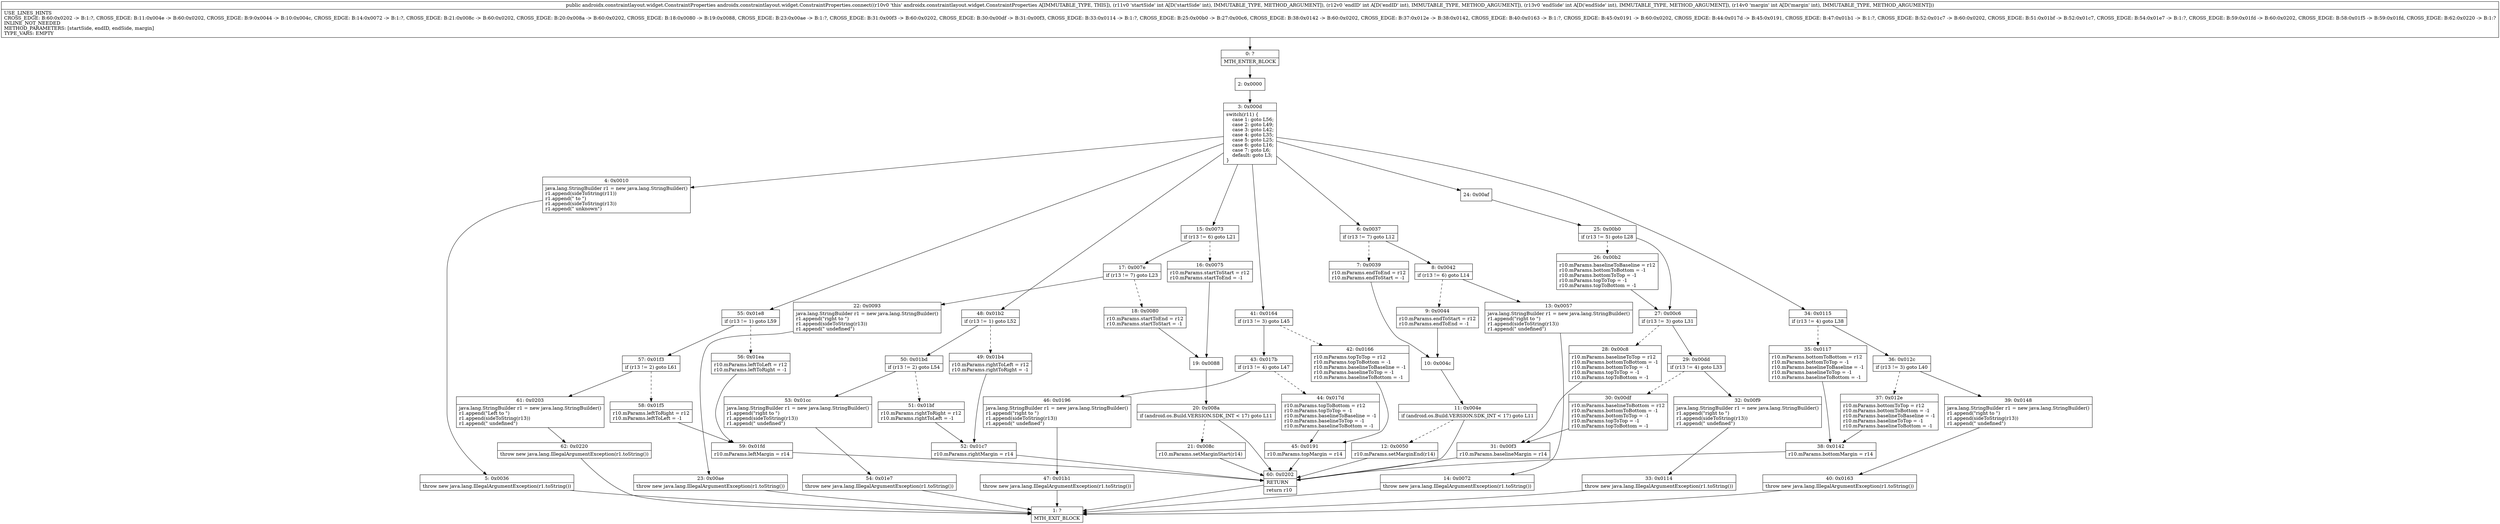digraph "CFG forandroidx.constraintlayout.widget.ConstraintProperties.connect(IIII)Landroidx\/constraintlayout\/widget\/ConstraintProperties;" {
Node_0 [shape=record,label="{0\:\ ?|MTH_ENTER_BLOCK\l}"];
Node_2 [shape=record,label="{2\:\ 0x0000}"];
Node_3 [shape=record,label="{3\:\ 0x000d|switch(r11) \{\l    case 1: goto L56;\l    case 2: goto L49;\l    case 3: goto L42;\l    case 4: goto L35;\l    case 5: goto L25;\l    case 6: goto L16;\l    case 7: goto L6;\l    default: goto L3;\l\}\l}"];
Node_4 [shape=record,label="{4\:\ 0x0010|java.lang.StringBuilder r1 = new java.lang.StringBuilder()\lr1.append(sideToString(r11))\lr1.append(\" to \")\lr1.append(sideToString(r13))\lr1.append(\" unknown\")\l}"];
Node_5 [shape=record,label="{5\:\ 0x0036|throw new java.lang.IllegalArgumentException(r1.toString())\l}"];
Node_1 [shape=record,label="{1\:\ ?|MTH_EXIT_BLOCK\l}"];
Node_6 [shape=record,label="{6\:\ 0x0037|if (r13 != 7) goto L12\l}"];
Node_7 [shape=record,label="{7\:\ 0x0039|r10.mParams.endToEnd = r12\lr10.mParams.endToStart = \-1\l}"];
Node_10 [shape=record,label="{10\:\ 0x004c}"];
Node_11 [shape=record,label="{11\:\ 0x004e|if (android.os.Build.VERSION.SDK_INT \< 17) goto L11\l}"];
Node_12 [shape=record,label="{12\:\ 0x0050|r10.mParams.setMarginEnd(r14)\l}"];
Node_60 [shape=record,label="{60\:\ 0x0202|RETURN\l|return r10\l}"];
Node_8 [shape=record,label="{8\:\ 0x0042|if (r13 != 6) goto L14\l}"];
Node_9 [shape=record,label="{9\:\ 0x0044|r10.mParams.endToStart = r12\lr10.mParams.endToEnd = \-1\l}"];
Node_13 [shape=record,label="{13\:\ 0x0057|java.lang.StringBuilder r1 = new java.lang.StringBuilder()\lr1.append(\"right to \")\lr1.append(sideToString(r13))\lr1.append(\" undefined\")\l}"];
Node_14 [shape=record,label="{14\:\ 0x0072|throw new java.lang.IllegalArgumentException(r1.toString())\l}"];
Node_15 [shape=record,label="{15\:\ 0x0073|if (r13 != 6) goto L21\l}"];
Node_16 [shape=record,label="{16\:\ 0x0075|r10.mParams.startToStart = r12\lr10.mParams.startToEnd = \-1\l}"];
Node_19 [shape=record,label="{19\:\ 0x0088}"];
Node_20 [shape=record,label="{20\:\ 0x008a|if (android.os.Build.VERSION.SDK_INT \< 17) goto L11\l}"];
Node_21 [shape=record,label="{21\:\ 0x008c|r10.mParams.setMarginStart(r14)\l}"];
Node_17 [shape=record,label="{17\:\ 0x007e|if (r13 != 7) goto L23\l}"];
Node_18 [shape=record,label="{18\:\ 0x0080|r10.mParams.startToEnd = r12\lr10.mParams.startToStart = \-1\l}"];
Node_22 [shape=record,label="{22\:\ 0x0093|java.lang.StringBuilder r1 = new java.lang.StringBuilder()\lr1.append(\"right to \")\lr1.append(sideToString(r13))\lr1.append(\" undefined\")\l}"];
Node_23 [shape=record,label="{23\:\ 0x00ae|throw new java.lang.IllegalArgumentException(r1.toString())\l}"];
Node_24 [shape=record,label="{24\:\ 0x00af}"];
Node_25 [shape=record,label="{25\:\ 0x00b0|if (r13 != 5) goto L28\l}"];
Node_26 [shape=record,label="{26\:\ 0x00b2|r10.mParams.baselineToBaseline = r12\lr10.mParams.bottomToBottom = \-1\lr10.mParams.bottomToTop = \-1\lr10.mParams.topToTop = \-1\lr10.mParams.topToBottom = \-1\l}"];
Node_27 [shape=record,label="{27\:\ 0x00c6|if (r13 != 3) goto L31\l}"];
Node_28 [shape=record,label="{28\:\ 0x00c8|r10.mParams.baselineToTop = r12\lr10.mParams.bottomToBottom = \-1\lr10.mParams.bottomToTop = \-1\lr10.mParams.topToTop = \-1\lr10.mParams.topToBottom = \-1\l}"];
Node_31 [shape=record,label="{31\:\ 0x00f3|r10.mParams.baselineMargin = r14\l}"];
Node_29 [shape=record,label="{29\:\ 0x00dd|if (r13 != 4) goto L33\l}"];
Node_30 [shape=record,label="{30\:\ 0x00df|r10.mParams.baselineToBottom = r12\lr10.mParams.bottomToBottom = \-1\lr10.mParams.bottomToTop = \-1\lr10.mParams.topToTop = \-1\lr10.mParams.topToBottom = \-1\l}"];
Node_32 [shape=record,label="{32\:\ 0x00f9|java.lang.StringBuilder r1 = new java.lang.StringBuilder()\lr1.append(\"right to \")\lr1.append(sideToString(r13))\lr1.append(\" undefined\")\l}"];
Node_33 [shape=record,label="{33\:\ 0x0114|throw new java.lang.IllegalArgumentException(r1.toString())\l}"];
Node_34 [shape=record,label="{34\:\ 0x0115|if (r13 != 4) goto L38\l}"];
Node_35 [shape=record,label="{35\:\ 0x0117|r10.mParams.bottomToBottom = r12\lr10.mParams.bottomToTop = \-1\lr10.mParams.baselineToBaseline = \-1\lr10.mParams.baselineToTop = \-1\lr10.mParams.baselineToBottom = \-1\l}"];
Node_38 [shape=record,label="{38\:\ 0x0142|r10.mParams.bottomMargin = r14\l}"];
Node_36 [shape=record,label="{36\:\ 0x012c|if (r13 != 3) goto L40\l}"];
Node_37 [shape=record,label="{37\:\ 0x012e|r10.mParams.bottomToTop = r12\lr10.mParams.bottomToBottom = \-1\lr10.mParams.baselineToBaseline = \-1\lr10.mParams.baselineToTop = \-1\lr10.mParams.baselineToBottom = \-1\l}"];
Node_39 [shape=record,label="{39\:\ 0x0148|java.lang.StringBuilder r1 = new java.lang.StringBuilder()\lr1.append(\"right to \")\lr1.append(sideToString(r13))\lr1.append(\" undefined\")\l}"];
Node_40 [shape=record,label="{40\:\ 0x0163|throw new java.lang.IllegalArgumentException(r1.toString())\l}"];
Node_41 [shape=record,label="{41\:\ 0x0164|if (r13 != 3) goto L45\l}"];
Node_42 [shape=record,label="{42\:\ 0x0166|r10.mParams.topToTop = r12\lr10.mParams.topToBottom = \-1\lr10.mParams.baselineToBaseline = \-1\lr10.mParams.baselineToTop = \-1\lr10.mParams.baselineToBottom = \-1\l}"];
Node_45 [shape=record,label="{45\:\ 0x0191|r10.mParams.topMargin = r14\l}"];
Node_43 [shape=record,label="{43\:\ 0x017b|if (r13 != 4) goto L47\l}"];
Node_44 [shape=record,label="{44\:\ 0x017d|r10.mParams.topToBottom = r12\lr10.mParams.topToTop = \-1\lr10.mParams.baselineToBaseline = \-1\lr10.mParams.baselineToTop = \-1\lr10.mParams.baselineToBottom = \-1\l}"];
Node_46 [shape=record,label="{46\:\ 0x0196|java.lang.StringBuilder r1 = new java.lang.StringBuilder()\lr1.append(\"right to \")\lr1.append(sideToString(r13))\lr1.append(\" undefined\")\l}"];
Node_47 [shape=record,label="{47\:\ 0x01b1|throw new java.lang.IllegalArgumentException(r1.toString())\l}"];
Node_48 [shape=record,label="{48\:\ 0x01b2|if (r13 != 1) goto L52\l}"];
Node_49 [shape=record,label="{49\:\ 0x01b4|r10.mParams.rightToLeft = r12\lr10.mParams.rightToRight = \-1\l}"];
Node_52 [shape=record,label="{52\:\ 0x01c7|r10.mParams.rightMargin = r14\l}"];
Node_50 [shape=record,label="{50\:\ 0x01bd|if (r13 != 2) goto L54\l}"];
Node_51 [shape=record,label="{51\:\ 0x01bf|r10.mParams.rightToRight = r12\lr10.mParams.rightToLeft = \-1\l}"];
Node_53 [shape=record,label="{53\:\ 0x01cc|java.lang.StringBuilder r1 = new java.lang.StringBuilder()\lr1.append(\"right to \")\lr1.append(sideToString(r13))\lr1.append(\" undefined\")\l}"];
Node_54 [shape=record,label="{54\:\ 0x01e7|throw new java.lang.IllegalArgumentException(r1.toString())\l}"];
Node_55 [shape=record,label="{55\:\ 0x01e8|if (r13 != 1) goto L59\l}"];
Node_56 [shape=record,label="{56\:\ 0x01ea|r10.mParams.leftToLeft = r12\lr10.mParams.leftToRight = \-1\l}"];
Node_59 [shape=record,label="{59\:\ 0x01fd|r10.mParams.leftMargin = r14\l}"];
Node_57 [shape=record,label="{57\:\ 0x01f3|if (r13 != 2) goto L61\l}"];
Node_58 [shape=record,label="{58\:\ 0x01f5|r10.mParams.leftToRight = r12\lr10.mParams.leftToLeft = \-1\l}"];
Node_61 [shape=record,label="{61\:\ 0x0203|java.lang.StringBuilder r1 = new java.lang.StringBuilder()\lr1.append(\"Left to \")\lr1.append(sideToString(r13))\lr1.append(\" undefined\")\l}"];
Node_62 [shape=record,label="{62\:\ 0x0220|throw new java.lang.IllegalArgumentException(r1.toString())\l}"];
MethodNode[shape=record,label="{public androidx.constraintlayout.widget.ConstraintProperties androidx.constraintlayout.widget.ConstraintProperties.connect((r10v0 'this' androidx.constraintlayout.widget.ConstraintProperties A[IMMUTABLE_TYPE, THIS]), (r11v0 'startSide' int A[D('startSide' int), IMMUTABLE_TYPE, METHOD_ARGUMENT]), (r12v0 'endID' int A[D('endID' int), IMMUTABLE_TYPE, METHOD_ARGUMENT]), (r13v0 'endSide' int A[D('endSide' int), IMMUTABLE_TYPE, METHOD_ARGUMENT]), (r14v0 'margin' int A[D('margin' int), IMMUTABLE_TYPE, METHOD_ARGUMENT]))  | USE_LINES_HINTS\lCROSS_EDGE: B:60:0x0202 \-\> B:1:?, CROSS_EDGE: B:11:0x004e \-\> B:60:0x0202, CROSS_EDGE: B:9:0x0044 \-\> B:10:0x004c, CROSS_EDGE: B:14:0x0072 \-\> B:1:?, CROSS_EDGE: B:21:0x008c \-\> B:60:0x0202, CROSS_EDGE: B:20:0x008a \-\> B:60:0x0202, CROSS_EDGE: B:18:0x0080 \-\> B:19:0x0088, CROSS_EDGE: B:23:0x00ae \-\> B:1:?, CROSS_EDGE: B:31:0x00f3 \-\> B:60:0x0202, CROSS_EDGE: B:30:0x00df \-\> B:31:0x00f3, CROSS_EDGE: B:33:0x0114 \-\> B:1:?, CROSS_EDGE: B:25:0x00b0 \-\> B:27:0x00c6, CROSS_EDGE: B:38:0x0142 \-\> B:60:0x0202, CROSS_EDGE: B:37:0x012e \-\> B:38:0x0142, CROSS_EDGE: B:40:0x0163 \-\> B:1:?, CROSS_EDGE: B:45:0x0191 \-\> B:60:0x0202, CROSS_EDGE: B:44:0x017d \-\> B:45:0x0191, CROSS_EDGE: B:47:0x01b1 \-\> B:1:?, CROSS_EDGE: B:52:0x01c7 \-\> B:60:0x0202, CROSS_EDGE: B:51:0x01bf \-\> B:52:0x01c7, CROSS_EDGE: B:54:0x01e7 \-\> B:1:?, CROSS_EDGE: B:59:0x01fd \-\> B:60:0x0202, CROSS_EDGE: B:58:0x01f5 \-\> B:59:0x01fd, CROSS_EDGE: B:62:0x0220 \-\> B:1:?\lINLINE_NOT_NEEDED\lMETHOD_PARAMETERS: [startSide, endID, endSide, margin]\lTYPE_VARS: EMPTY\l}"];
MethodNode -> Node_0;Node_0 -> Node_2;
Node_2 -> Node_3;
Node_3 -> Node_4;
Node_3 -> Node_6;
Node_3 -> Node_15;
Node_3 -> Node_24;
Node_3 -> Node_34;
Node_3 -> Node_41;
Node_3 -> Node_48;
Node_3 -> Node_55;
Node_4 -> Node_5;
Node_5 -> Node_1;
Node_6 -> Node_7[style=dashed];
Node_6 -> Node_8;
Node_7 -> Node_10;
Node_10 -> Node_11;
Node_11 -> Node_12[style=dashed];
Node_11 -> Node_60;
Node_12 -> Node_60;
Node_60 -> Node_1;
Node_8 -> Node_9[style=dashed];
Node_8 -> Node_13;
Node_9 -> Node_10;
Node_13 -> Node_14;
Node_14 -> Node_1;
Node_15 -> Node_16[style=dashed];
Node_15 -> Node_17;
Node_16 -> Node_19;
Node_19 -> Node_20;
Node_20 -> Node_21[style=dashed];
Node_20 -> Node_60;
Node_21 -> Node_60;
Node_17 -> Node_18[style=dashed];
Node_17 -> Node_22;
Node_18 -> Node_19;
Node_22 -> Node_23;
Node_23 -> Node_1;
Node_24 -> Node_25;
Node_25 -> Node_26[style=dashed];
Node_25 -> Node_27;
Node_26 -> Node_27;
Node_27 -> Node_28[style=dashed];
Node_27 -> Node_29;
Node_28 -> Node_31;
Node_31 -> Node_60;
Node_29 -> Node_30[style=dashed];
Node_29 -> Node_32;
Node_30 -> Node_31;
Node_32 -> Node_33;
Node_33 -> Node_1;
Node_34 -> Node_35[style=dashed];
Node_34 -> Node_36;
Node_35 -> Node_38;
Node_38 -> Node_60;
Node_36 -> Node_37[style=dashed];
Node_36 -> Node_39;
Node_37 -> Node_38;
Node_39 -> Node_40;
Node_40 -> Node_1;
Node_41 -> Node_42[style=dashed];
Node_41 -> Node_43;
Node_42 -> Node_45;
Node_45 -> Node_60;
Node_43 -> Node_44[style=dashed];
Node_43 -> Node_46;
Node_44 -> Node_45;
Node_46 -> Node_47;
Node_47 -> Node_1;
Node_48 -> Node_49[style=dashed];
Node_48 -> Node_50;
Node_49 -> Node_52;
Node_52 -> Node_60;
Node_50 -> Node_51[style=dashed];
Node_50 -> Node_53;
Node_51 -> Node_52;
Node_53 -> Node_54;
Node_54 -> Node_1;
Node_55 -> Node_56[style=dashed];
Node_55 -> Node_57;
Node_56 -> Node_59;
Node_59 -> Node_60;
Node_57 -> Node_58[style=dashed];
Node_57 -> Node_61;
Node_58 -> Node_59;
Node_61 -> Node_62;
Node_62 -> Node_1;
}

